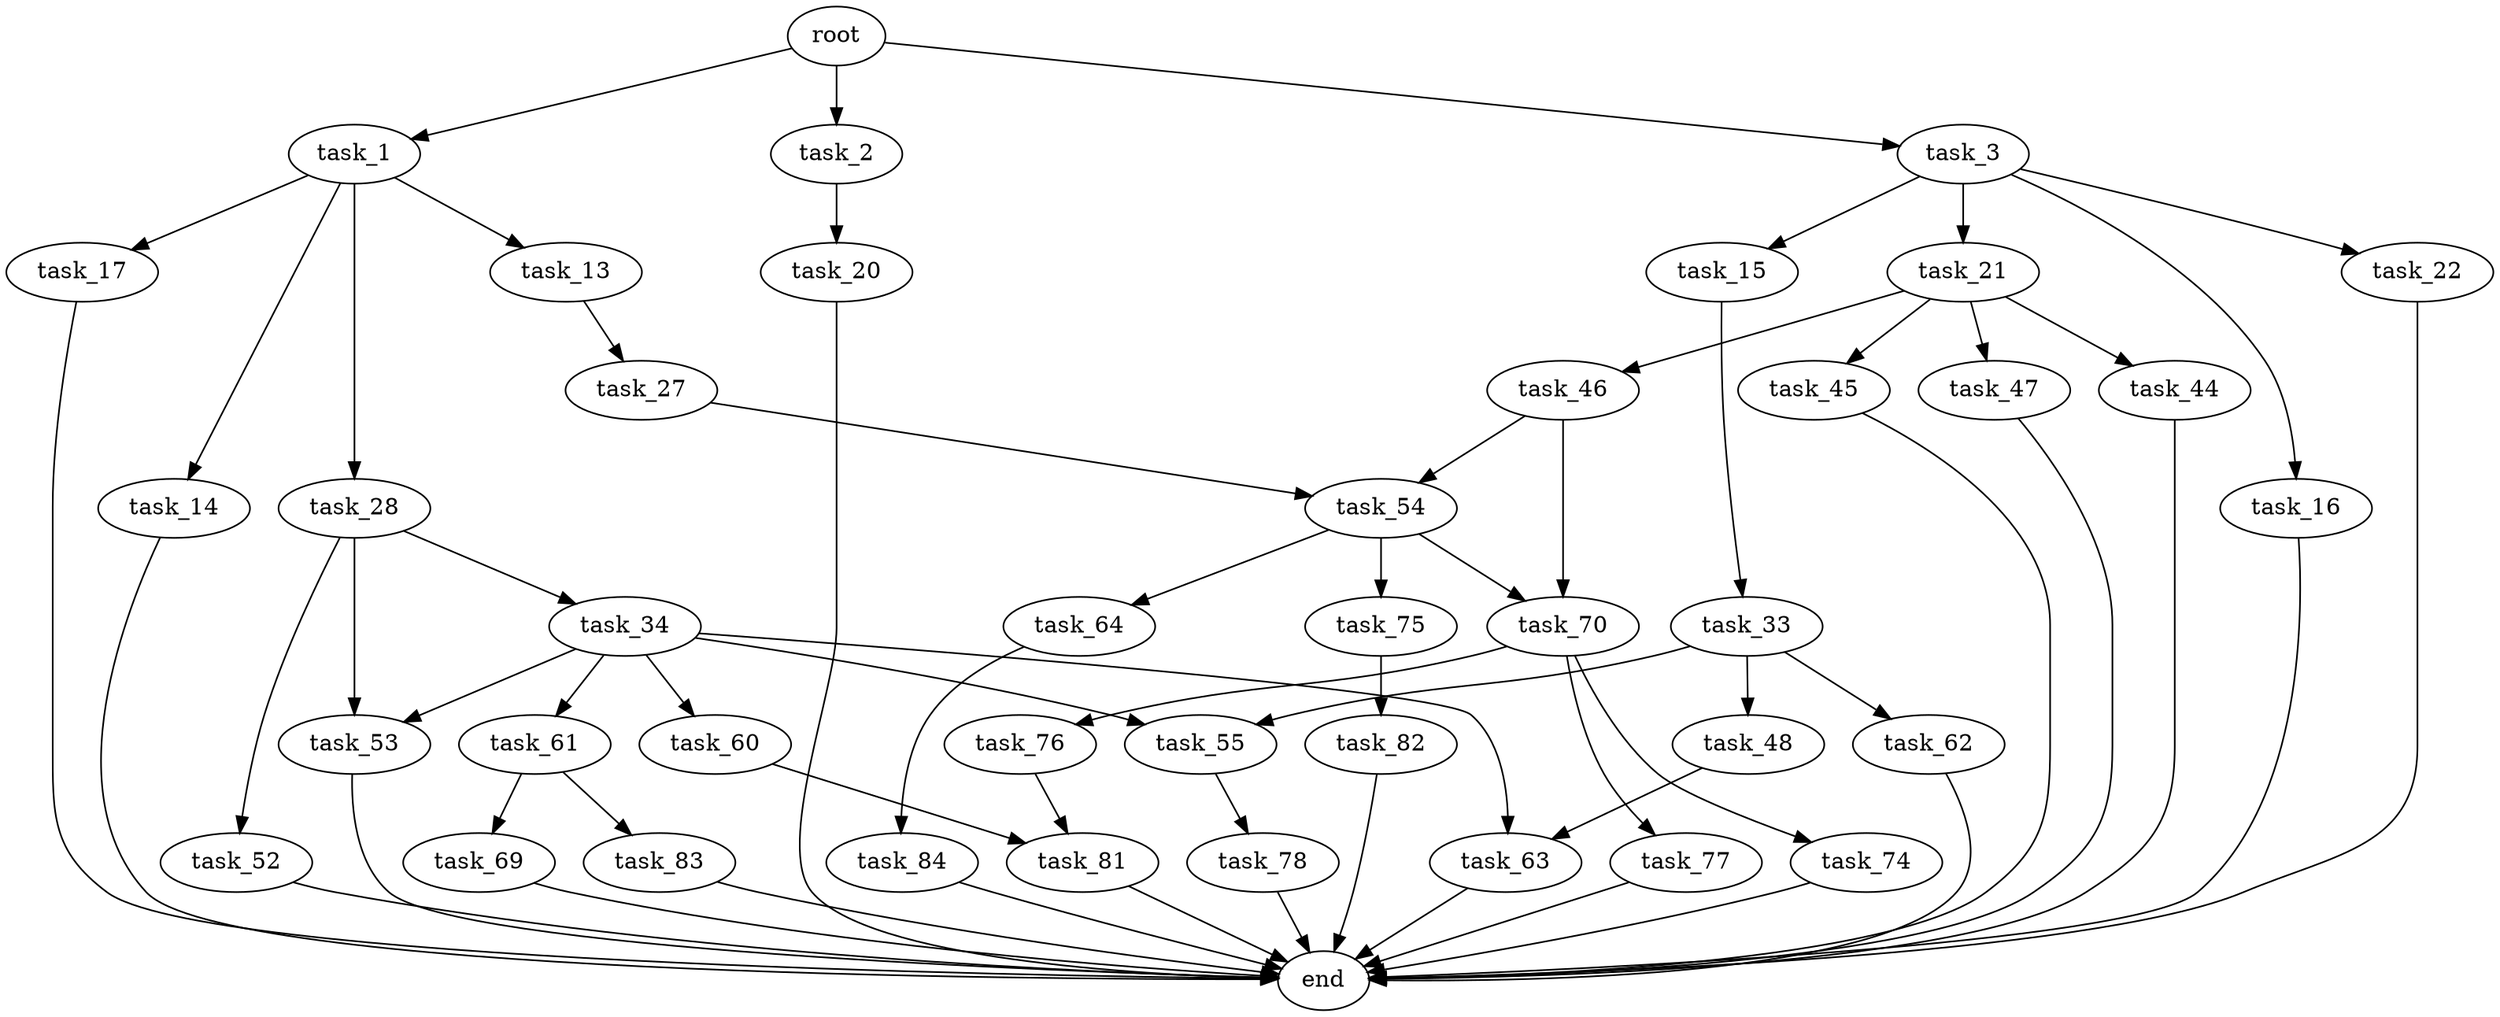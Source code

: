 digraph G {
  root [size="0.000000"];
  task_1 [size="1073741824000.000000"];
  task_2 [size="232724009185.000000"];
  task_3 [size="4346250439.000000"];
  task_13 [size="111918928232.000000"];
  task_14 [size="76326853779.000000"];
  task_15 [size="39906959372.000000"];
  task_16 [size="80796568385.000000"];
  task_17 [size="12346138368.000000"];
  task_20 [size="178996006271.000000"];
  task_21 [size="36731041758.000000"];
  task_22 [size="21489036284.000000"];
  task_27 [size="231928233984.000000"];
  task_28 [size="74509008298.000000"];
  task_33 [size="654868541434.000000"];
  task_34 [size="61017009314.000000"];
  task_44 [size="87042729682.000000"];
  task_45 [size="83208028915.000000"];
  task_46 [size="352284451434.000000"];
  task_47 [size="134217728000.000000"];
  task_48 [size="28991029248.000000"];
  task_52 [size="299237462732.000000"];
  task_53 [size="388314509449.000000"];
  task_54 [size="23547681296.000000"];
  task_55 [size="134217728000.000000"];
  task_60 [size="580715338809.000000"];
  task_61 [size="7759207390.000000"];
  task_62 [size="112795294136.000000"];
  task_63 [size="10516809064.000000"];
  task_64 [size="134217728000.000000"];
  task_69 [size="549755813888.000000"];
  task_70 [size="581694107321.000000"];
  task_74 [size="25142217654.000000"];
  task_75 [size="684304142400.000000"];
  task_76 [size="28991029248.000000"];
  task_77 [size="29156961716.000000"];
  task_78 [size="26955156756.000000"];
  task_81 [size="502855940.000000"];
  task_82 [size="28461718205.000000"];
  task_83 [size="6576712058.000000"];
  task_84 [size="602053426479.000000"];
  end [size="0.000000"];

  root -> task_1 [size="1.000000"];
  root -> task_2 [size="1.000000"];
  root -> task_3 [size="1.000000"];
  task_1 -> task_13 [size="838860800.000000"];
  task_1 -> task_14 [size="838860800.000000"];
  task_1 -> task_17 [size="838860800.000000"];
  task_1 -> task_28 [size="838860800.000000"];
  task_2 -> task_20 [size="209715200.000000"];
  task_3 -> task_15 [size="75497472.000000"];
  task_3 -> task_16 [size="75497472.000000"];
  task_3 -> task_21 [size="75497472.000000"];
  task_3 -> task_22 [size="75497472.000000"];
  task_13 -> task_27 [size="209715200.000000"];
  task_14 -> end [size="1.000000"];
  task_15 -> task_33 [size="33554432.000000"];
  task_16 -> end [size="1.000000"];
  task_17 -> end [size="1.000000"];
  task_20 -> end [size="1.000000"];
  task_21 -> task_44 [size="33554432.000000"];
  task_21 -> task_45 [size="33554432.000000"];
  task_21 -> task_46 [size="33554432.000000"];
  task_21 -> task_47 [size="33554432.000000"];
  task_22 -> end [size="1.000000"];
  task_27 -> task_54 [size="301989888.000000"];
  task_28 -> task_34 [size="75497472.000000"];
  task_28 -> task_52 [size="75497472.000000"];
  task_28 -> task_53 [size="75497472.000000"];
  task_33 -> task_48 [size="411041792.000000"];
  task_33 -> task_55 [size="411041792.000000"];
  task_33 -> task_62 [size="411041792.000000"];
  task_34 -> task_53 [size="134217728.000000"];
  task_34 -> task_55 [size="134217728.000000"];
  task_34 -> task_60 [size="134217728.000000"];
  task_34 -> task_61 [size="134217728.000000"];
  task_34 -> task_63 [size="134217728.000000"];
  task_44 -> end [size="1.000000"];
  task_45 -> end [size="1.000000"];
  task_46 -> task_54 [size="536870912.000000"];
  task_46 -> task_70 [size="536870912.000000"];
  task_47 -> end [size="1.000000"];
  task_48 -> task_63 [size="75497472.000000"];
  task_52 -> end [size="1.000000"];
  task_53 -> end [size="1.000000"];
  task_54 -> task_64 [size="536870912.000000"];
  task_54 -> task_70 [size="536870912.000000"];
  task_54 -> task_75 [size="536870912.000000"];
  task_55 -> task_78 [size="209715200.000000"];
  task_60 -> task_81 [size="679477248.000000"];
  task_61 -> task_69 [size="301989888.000000"];
  task_61 -> task_83 [size="301989888.000000"];
  task_62 -> end [size="1.000000"];
  task_63 -> end [size="1.000000"];
  task_64 -> task_84 [size="209715200.000000"];
  task_69 -> end [size="1.000000"];
  task_70 -> task_74 [size="536870912.000000"];
  task_70 -> task_76 [size="536870912.000000"];
  task_70 -> task_77 [size="536870912.000000"];
  task_74 -> end [size="1.000000"];
  task_75 -> task_82 [size="838860800.000000"];
  task_76 -> task_81 [size="75497472.000000"];
  task_77 -> end [size="1.000000"];
  task_78 -> end [size="1.000000"];
  task_81 -> end [size="1.000000"];
  task_82 -> end [size="1.000000"];
  task_83 -> end [size="1.000000"];
  task_84 -> end [size="1.000000"];
}
